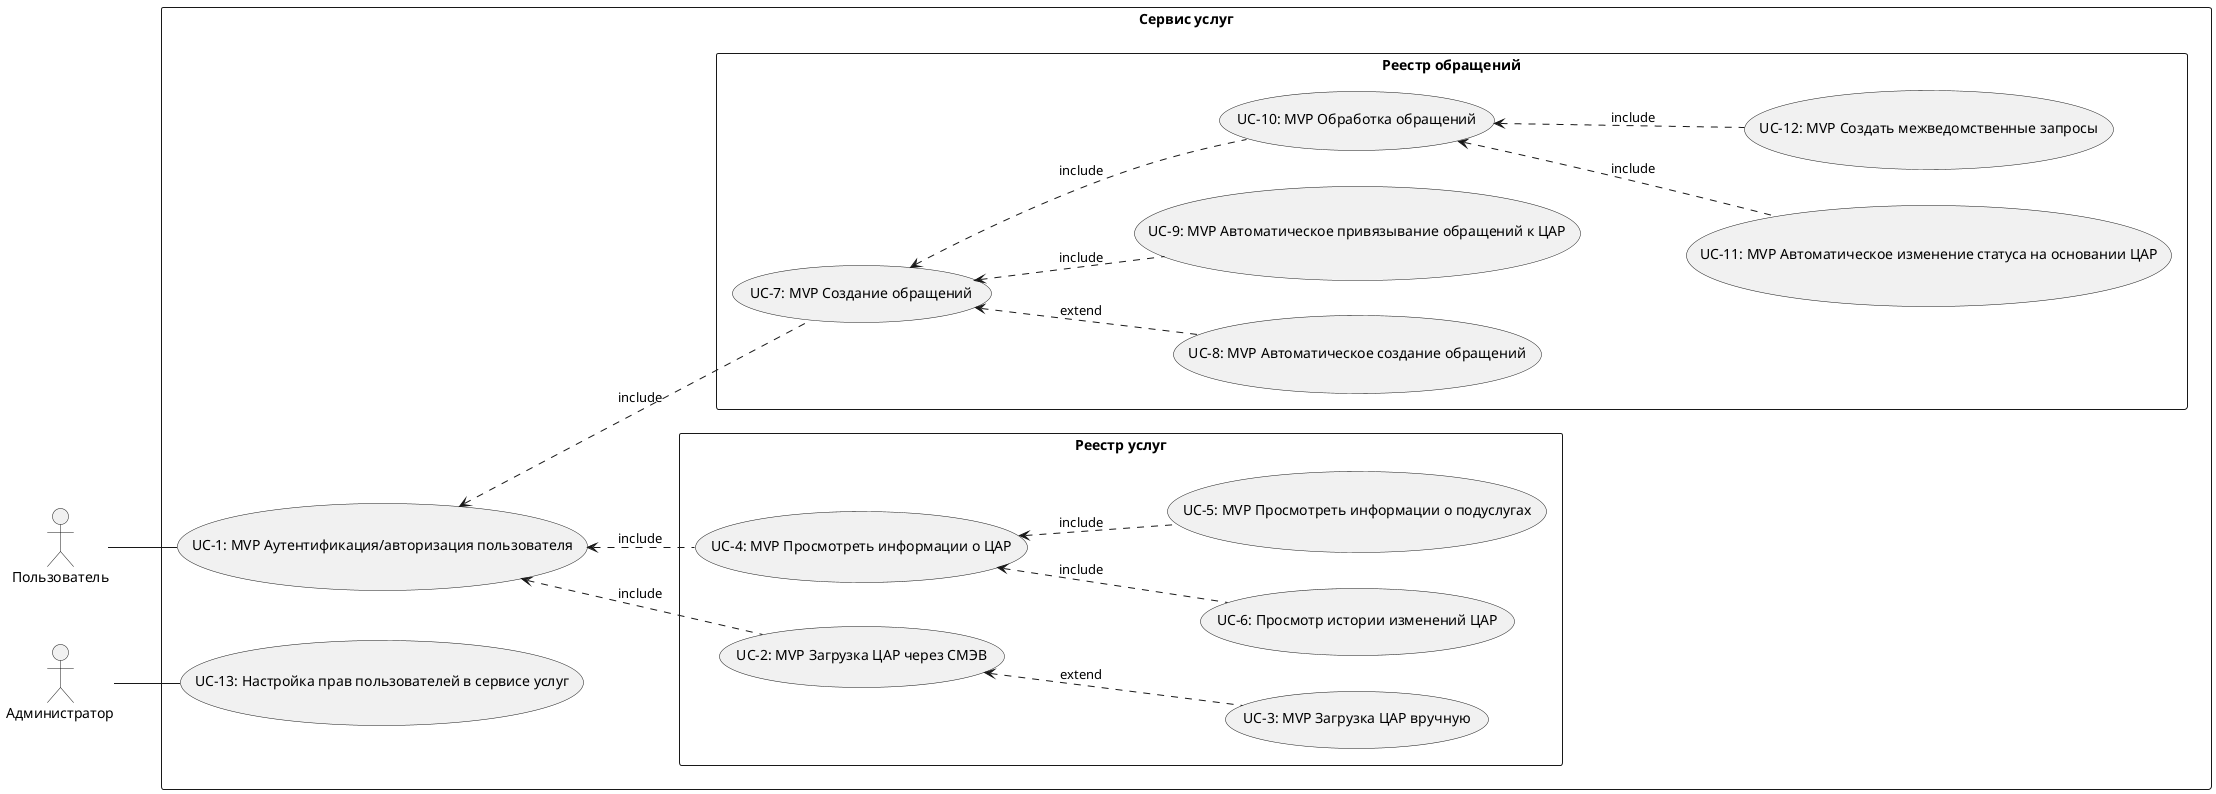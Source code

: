 @startuml
left to right direction
skinparam packageStyle rectangle

actor "Пользователь" as usr
actor "Администратор" as adm


rectangle "Сервис услуг" {
  usecase (UC-1: MVP Аутентификация/авторизация пользователя) as authUl
  usecase (UC-13: Настройка прав пользователей в сервисе услуг) as settingsUsr
  rectangle "Реестр услуг" {
    'Пользователь

    'usecase (UC-: MVP Загрузка ЦАР) as uploadCar
    usecase (UC-2: MVP Загрузка ЦАР через СМЭВ) as uploadCarSMEV
    usecase (UC-3: MVP Загрузка ЦАР вручную) as uploadCarManual
    usecase (UC-4: MVP Просмотреть информации о ЦАР) as viewInfoCar
    usecase (UC-5: MVP Просмотреть информации о подуслугах) as viewInfoSubcar

    'usecase (UC-: Переход из реестра услуг в реестр обращений) as relocateCarToTask
    usecase (UC-6: Просмотр истории изменений ЦАР) as viewHistoryCar
     
    authUl <.. uploadCarSMEV: include
    uploadCarSMEV <.. uploadCarManual: extend
    authUl <.. viewInfoCar: include
    viewInfoCar <.. viewInfoSubcar: include
    viewInfoCar <.. viewHistoryCar: include      
  }
  rectangle "Реестр обращений" {
    'Пользователь
    usecase (UC-7: MVP Создание обращений) as createTasks
    usecase (UC-8: MVP Автоматическое создание обращений) as autoCreateTasks
    usecase (UC-9: MVP Автоматическое привязывание обращений к ЦАР) as autoLinkTaskToCar
    usecase (UC-10: MVP Обработка обращений) as doTasks
    usecase (UC-11: MVP Автоматическое изменение статуса на основании ЦАР) as autoChangeStatus
    usecase (UC-12: MVP Создать межведомственные запросы) as createSMEVRequests

    authUl <.. createTasks: include
    createTasks <.. autoCreateTasks: extend
    createTasks <.. autoLinkTaskToCar: include
    createTasks <.. doTasks: include
    doTasks <.. autoChangeStatus: include
    doTasks <.. createSMEVRequests: include
  }
}

usr -- authUl
adm -- settingsUsr

@enduml